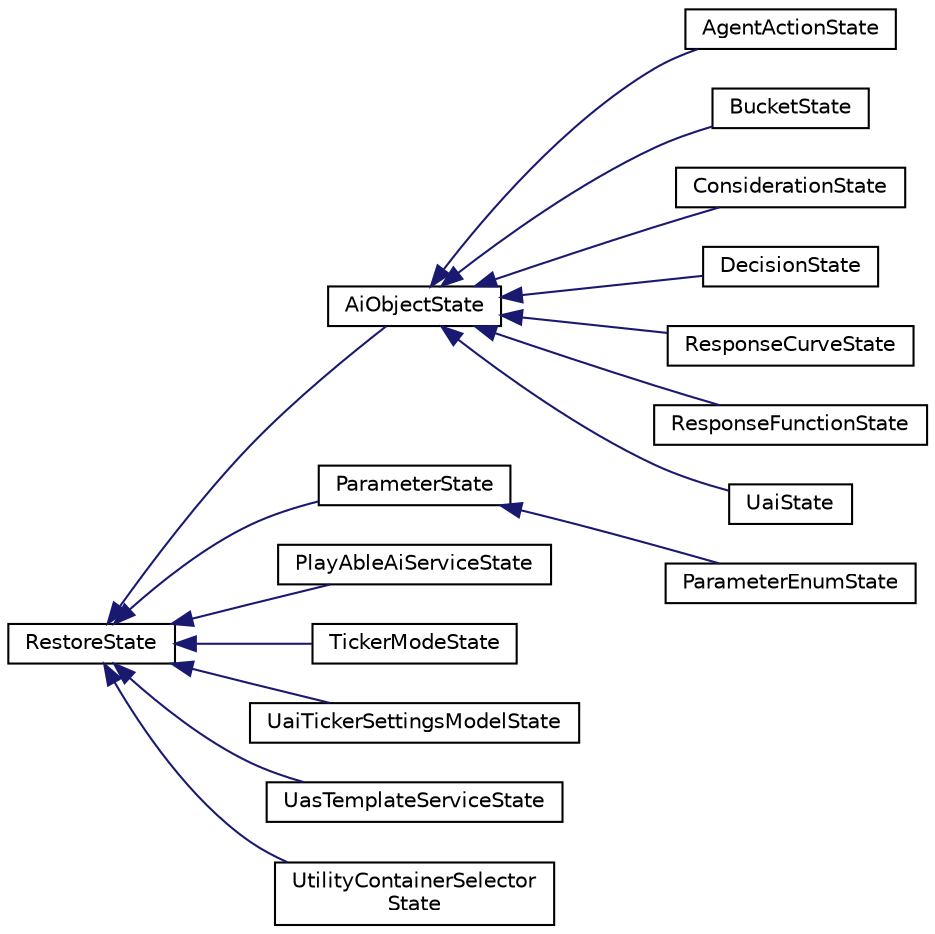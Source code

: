digraph "Graphical Class Hierarchy"
{
 // LATEX_PDF_SIZE
  edge [fontname="Helvetica",fontsize="10",labelfontname="Helvetica",labelfontsize="10"];
  node [fontname="Helvetica",fontsize="10",shape=record];
  rankdir="LR";
  Node0 [label="RestoreState",height=0.2,width=0.4,color="black", fillcolor="white", style="filled",URL="$class_restore_state.html",tooltip=" "];
  Node0 -> Node1 [dir="back",color="midnightblue",fontsize="10",style="solid",fontname="Helvetica"];
  Node1 [label="AiObjectState",height=0.2,width=0.4,color="black", fillcolor="white", style="filled",URL="$class_ai_object_state.html",tooltip=" "];
  Node1 -> Node2 [dir="back",color="midnightblue",fontsize="10",style="solid",fontname="Helvetica"];
  Node2 [label="AgentActionState",height=0.2,width=0.4,color="black", fillcolor="white", style="filled",URL="$class_agent_action_state.html",tooltip=" "];
  Node1 -> Node3 [dir="back",color="midnightblue",fontsize="10",style="solid",fontname="Helvetica"];
  Node3 [label="BucketState",height=0.2,width=0.4,color="black", fillcolor="white", style="filled",URL="$class_bucket_state.html",tooltip=" "];
  Node1 -> Node4 [dir="back",color="midnightblue",fontsize="10",style="solid",fontname="Helvetica"];
  Node4 [label="ConsiderationState",height=0.2,width=0.4,color="black", fillcolor="white", style="filled",URL="$class_consideration_state.html",tooltip=" "];
  Node1 -> Node5 [dir="back",color="midnightblue",fontsize="10",style="solid",fontname="Helvetica"];
  Node5 [label="DecisionState",height=0.2,width=0.4,color="black", fillcolor="white", style="filled",URL="$class_decision_state.html",tooltip=" "];
  Node1 -> Node6 [dir="back",color="midnightblue",fontsize="10",style="solid",fontname="Helvetica"];
  Node6 [label="ResponseCurveState",height=0.2,width=0.4,color="black", fillcolor="white", style="filled",URL="$class_response_curve_state.html",tooltip=" "];
  Node1 -> Node7 [dir="back",color="midnightblue",fontsize="10",style="solid",fontname="Helvetica"];
  Node7 [label="ResponseFunctionState",height=0.2,width=0.4,color="black", fillcolor="white", style="filled",URL="$class_response_function_state.html",tooltip=" "];
  Node1 -> Node8 [dir="back",color="midnightblue",fontsize="10",style="solid",fontname="Helvetica"];
  Node8 [label="UaiState",height=0.2,width=0.4,color="black", fillcolor="white", style="filled",URL="$class_uai_state.html",tooltip=" "];
  Node0 -> Node9 [dir="back",color="midnightblue",fontsize="10",style="solid",fontname="Helvetica"];
  Node9 [label="ParameterState",height=0.2,width=0.4,color="black", fillcolor="white", style="filled",URL="$class_parameter_state.html",tooltip=" "];
  Node9 -> Node10 [dir="back",color="midnightblue",fontsize="10",style="solid",fontname="Helvetica"];
  Node10 [label="ParameterEnumState",height=0.2,width=0.4,color="black", fillcolor="white", style="filled",URL="$class_parameter_enum_state.html",tooltip=" "];
  Node0 -> Node11 [dir="back",color="midnightblue",fontsize="10",style="solid",fontname="Helvetica"];
  Node11 [label="PlayAbleAiServiceState",height=0.2,width=0.4,color="black", fillcolor="white", style="filled",URL="$class_play_able_ai_service_state.html",tooltip=" "];
  Node0 -> Node12 [dir="back",color="midnightblue",fontsize="10",style="solid",fontname="Helvetica"];
  Node12 [label="TickerModeState",height=0.2,width=0.4,color="black", fillcolor="white", style="filled",URL="$class_ticker_mode_state.html",tooltip=" "];
  Node0 -> Node13 [dir="back",color="midnightblue",fontsize="10",style="solid",fontname="Helvetica"];
  Node13 [label="UaiTickerSettingsModelState",height=0.2,width=0.4,color="black", fillcolor="white", style="filled",URL="$class_uai_ticker_settings_model_state.html",tooltip=" "];
  Node0 -> Node14 [dir="back",color="midnightblue",fontsize="10",style="solid",fontname="Helvetica"];
  Node14 [label="UasTemplateServiceState",height=0.2,width=0.4,color="black", fillcolor="white", style="filled",URL="$class_uas_template_service_state.html",tooltip=" "];
  Node0 -> Node15 [dir="back",color="midnightblue",fontsize="10",style="solid",fontname="Helvetica"];
  Node15 [label="UtilityContainerSelector\lState",height=0.2,width=0.4,color="black", fillcolor="white", style="filled",URL="$class_utility_container_selector_state.html",tooltip=" "];
}
